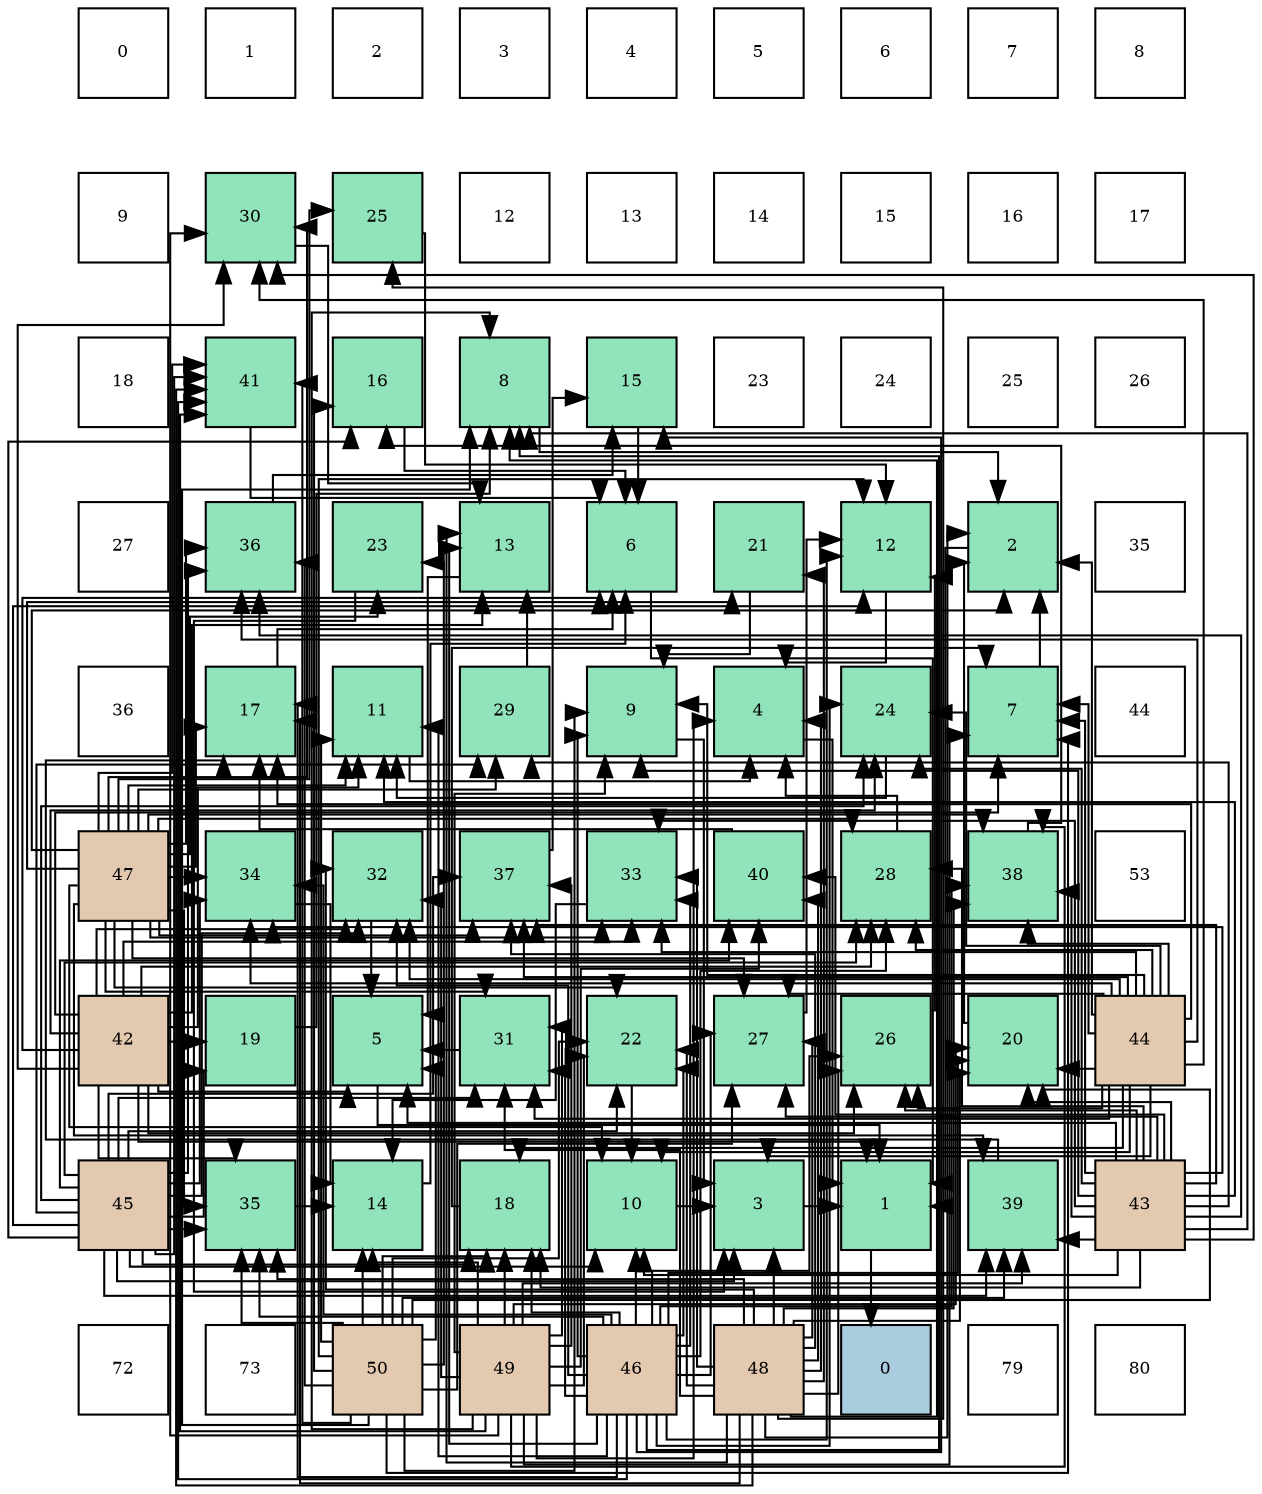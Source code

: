 digraph layout{
 rankdir=TB;
 splines=ortho;
 node [style=filled shape=square fixedsize=true width=0.6];
0[label="0", fontsize=8, fillcolor="#ffffff"];
1[label="1", fontsize=8, fillcolor="#ffffff"];
2[label="2", fontsize=8, fillcolor="#ffffff"];
3[label="3", fontsize=8, fillcolor="#ffffff"];
4[label="4", fontsize=8, fillcolor="#ffffff"];
5[label="5", fontsize=8, fillcolor="#ffffff"];
6[label="6", fontsize=8, fillcolor="#ffffff"];
7[label="7", fontsize=8, fillcolor="#ffffff"];
8[label="8", fontsize=8, fillcolor="#ffffff"];
9[label="9", fontsize=8, fillcolor="#ffffff"];
10[label="30", fontsize=8, fillcolor="#91e3bb"];
11[label="25", fontsize=8, fillcolor="#91e3bb"];
12[label="12", fontsize=8, fillcolor="#ffffff"];
13[label="13", fontsize=8, fillcolor="#ffffff"];
14[label="14", fontsize=8, fillcolor="#ffffff"];
15[label="15", fontsize=8, fillcolor="#ffffff"];
16[label="16", fontsize=8, fillcolor="#ffffff"];
17[label="17", fontsize=8, fillcolor="#ffffff"];
18[label="18", fontsize=8, fillcolor="#ffffff"];
19[label="41", fontsize=8, fillcolor="#91e3bb"];
20[label="16", fontsize=8, fillcolor="#91e3bb"];
21[label="8", fontsize=8, fillcolor="#91e3bb"];
22[label="15", fontsize=8, fillcolor="#91e3bb"];
23[label="23", fontsize=8, fillcolor="#ffffff"];
24[label="24", fontsize=8, fillcolor="#ffffff"];
25[label="25", fontsize=8, fillcolor="#ffffff"];
26[label="26", fontsize=8, fillcolor="#ffffff"];
27[label="27", fontsize=8, fillcolor="#ffffff"];
28[label="36", fontsize=8, fillcolor="#91e3bb"];
29[label="23", fontsize=8, fillcolor="#91e3bb"];
30[label="13", fontsize=8, fillcolor="#91e3bb"];
31[label="6", fontsize=8, fillcolor="#91e3bb"];
32[label="21", fontsize=8, fillcolor="#91e3bb"];
33[label="12", fontsize=8, fillcolor="#91e3bb"];
34[label="2", fontsize=8, fillcolor="#91e3bb"];
35[label="35", fontsize=8, fillcolor="#ffffff"];
36[label="36", fontsize=8, fillcolor="#ffffff"];
37[label="17", fontsize=8, fillcolor="#91e3bb"];
38[label="11", fontsize=8, fillcolor="#91e3bb"];
39[label="29", fontsize=8, fillcolor="#91e3bb"];
40[label="9", fontsize=8, fillcolor="#91e3bb"];
41[label="4", fontsize=8, fillcolor="#91e3bb"];
42[label="24", fontsize=8, fillcolor="#91e3bb"];
43[label="7", fontsize=8, fillcolor="#91e3bb"];
44[label="44", fontsize=8, fillcolor="#ffffff"];
45[label="47", fontsize=8, fillcolor="#e3c9af"];
46[label="34", fontsize=8, fillcolor="#91e3bb"];
47[label="32", fontsize=8, fillcolor="#91e3bb"];
48[label="37", fontsize=8, fillcolor="#91e3bb"];
49[label="33", fontsize=8, fillcolor="#91e3bb"];
50[label="40", fontsize=8, fillcolor="#91e3bb"];
51[label="28", fontsize=8, fillcolor="#91e3bb"];
52[label="38", fontsize=8, fillcolor="#91e3bb"];
53[label="53", fontsize=8, fillcolor="#ffffff"];
54[label="42", fontsize=8, fillcolor="#e3c9af"];
55[label="19", fontsize=8, fillcolor="#91e3bb"];
56[label="5", fontsize=8, fillcolor="#91e3bb"];
57[label="31", fontsize=8, fillcolor="#91e3bb"];
58[label="22", fontsize=8, fillcolor="#91e3bb"];
59[label="27", fontsize=8, fillcolor="#91e3bb"];
60[label="26", fontsize=8, fillcolor="#91e3bb"];
61[label="20", fontsize=8, fillcolor="#91e3bb"];
62[label="44", fontsize=8, fillcolor="#e3c9af"];
63[label="45", fontsize=8, fillcolor="#e3c9af"];
64[label="35", fontsize=8, fillcolor="#91e3bb"];
65[label="14", fontsize=8, fillcolor="#91e3bb"];
66[label="18", fontsize=8, fillcolor="#91e3bb"];
67[label="10", fontsize=8, fillcolor="#91e3bb"];
68[label="3", fontsize=8, fillcolor="#91e3bb"];
69[label="1", fontsize=8, fillcolor="#91e3bb"];
70[label="39", fontsize=8, fillcolor="#91e3bb"];
71[label="43", fontsize=8, fillcolor="#e3c9af"];
72[label="72", fontsize=8, fillcolor="#ffffff"];
73[label="73", fontsize=8, fillcolor="#ffffff"];
74[label="50", fontsize=8, fillcolor="#e3c9af"];
75[label="49", fontsize=8, fillcolor="#e3c9af"];
76[label="46", fontsize=8, fillcolor="#e3c9af"];
77[label="48", fontsize=8, fillcolor="#e3c9af"];
78[label="0", fontsize=8, fillcolor="#a9ccde"];
79[label="79", fontsize=8, fillcolor="#ffffff"];
80[label="80", fontsize=8, fillcolor="#ffffff"];
edge [constraint=false, style=vis];69 -> 78;
34 -> 69;
68 -> 69;
41 -> 69;
56 -> 69;
31 -> 69;
43 -> 34;
21 -> 34;
40 -> 68;
67 -> 68;
38 -> 41;
33 -> 41;
30 -> 56;
65 -> 31;
22 -> 31;
20 -> 31;
37 -> 31;
66 -> 43;
55 -> 21;
61 -> 34;
32 -> 40;
58 -> 67;
29 -> 68;
42 -> 38;
11 -> 33;
60 -> 33;
59 -> 33;
51 -> 41;
39 -> 30;
10 -> 30;
57 -> 56;
47 -> 56;
49 -> 65;
46 -> 65;
64 -> 65;
28 -> 22;
48 -> 22;
52 -> 20;
70 -> 37;
50 -> 37;
19 -> 31;
54 -> 69;
54 -> 56;
54 -> 31;
54 -> 43;
54 -> 38;
54 -> 30;
54 -> 55;
54 -> 42;
54 -> 60;
54 -> 51;
54 -> 10;
54 -> 47;
54 -> 49;
54 -> 64;
71 -> 56;
71 -> 43;
71 -> 21;
71 -> 40;
71 -> 67;
71 -> 38;
71 -> 66;
71 -> 61;
71 -> 42;
71 -> 60;
71 -> 59;
71 -> 51;
71 -> 39;
71 -> 10;
71 -> 49;
71 -> 46;
71 -> 28;
71 -> 48;
71 -> 52;
71 -> 70;
71 -> 50;
62 -> 34;
62 -> 68;
62 -> 43;
62 -> 40;
62 -> 67;
62 -> 37;
62 -> 66;
62 -> 61;
62 -> 42;
62 -> 60;
62 -> 59;
62 -> 51;
62 -> 10;
62 -> 57;
62 -> 47;
62 -> 49;
62 -> 46;
62 -> 28;
62 -> 48;
62 -> 52;
63 -> 68;
63 -> 67;
63 -> 33;
63 -> 20;
63 -> 66;
63 -> 55;
63 -> 58;
63 -> 42;
63 -> 51;
63 -> 39;
63 -> 57;
63 -> 47;
63 -> 46;
63 -> 64;
63 -> 28;
63 -> 48;
63 -> 70;
63 -> 50;
63 -> 19;
76 -> 21;
76 -> 40;
76 -> 67;
76 -> 38;
76 -> 33;
76 -> 30;
76 -> 22;
76 -> 37;
76 -> 66;
76 -> 61;
76 -> 58;
76 -> 42;
76 -> 60;
76 -> 59;
76 -> 51;
76 -> 57;
76 -> 47;
76 -> 49;
76 -> 46;
76 -> 64;
76 -> 52;
76 -> 19;
45 -> 34;
45 -> 67;
45 -> 38;
45 -> 37;
45 -> 32;
45 -> 58;
45 -> 29;
45 -> 11;
45 -> 59;
45 -> 51;
45 -> 39;
45 -> 10;
45 -> 57;
45 -> 49;
45 -> 46;
45 -> 64;
45 -> 28;
45 -> 48;
45 -> 52;
45 -> 70;
45 -> 19;
77 -> 34;
77 -> 68;
77 -> 41;
77 -> 21;
77 -> 30;
77 -> 37;
77 -> 61;
77 -> 32;
77 -> 58;
77 -> 11;
77 -> 60;
77 -> 59;
77 -> 57;
77 -> 47;
77 -> 49;
77 -> 64;
77 -> 48;
77 -> 52;
77 -> 50;
77 -> 19;
75 -> 41;
75 -> 43;
75 -> 21;
75 -> 40;
75 -> 65;
75 -> 66;
75 -> 61;
75 -> 58;
75 -> 10;
75 -> 57;
75 -> 47;
75 -> 48;
75 -> 52;
75 -> 70;
75 -> 50;
75 -> 19;
74 -> 56;
74 -> 43;
74 -> 21;
74 -> 40;
74 -> 38;
74 -> 33;
74 -> 65;
74 -> 20;
74 -> 66;
74 -> 61;
74 -> 58;
74 -> 29;
74 -> 59;
74 -> 64;
74 -> 28;
74 -> 70;
74 -> 19;
edge [constraint=true, style=invis];
0 -> 9 -> 18 -> 27 -> 36 -> 45 -> 54 -> 63 -> 72;
1 -> 10 -> 19 -> 28 -> 37 -> 46 -> 55 -> 64 -> 73;
2 -> 11 -> 20 -> 29 -> 38 -> 47 -> 56 -> 65 -> 74;
3 -> 12 -> 21 -> 30 -> 39 -> 48 -> 57 -> 66 -> 75;
4 -> 13 -> 22 -> 31 -> 40 -> 49 -> 58 -> 67 -> 76;
5 -> 14 -> 23 -> 32 -> 41 -> 50 -> 59 -> 68 -> 77;
6 -> 15 -> 24 -> 33 -> 42 -> 51 -> 60 -> 69 -> 78;
7 -> 16 -> 25 -> 34 -> 43 -> 52 -> 61 -> 70 -> 79;
8 -> 17 -> 26 -> 35 -> 44 -> 53 -> 62 -> 71 -> 80;
rank = same {0 -> 1 -> 2 -> 3 -> 4 -> 5 -> 6 -> 7 -> 8};
rank = same {9 -> 10 -> 11 -> 12 -> 13 -> 14 -> 15 -> 16 -> 17};
rank = same {18 -> 19 -> 20 -> 21 -> 22 -> 23 -> 24 -> 25 -> 26};
rank = same {27 -> 28 -> 29 -> 30 -> 31 -> 32 -> 33 -> 34 -> 35};
rank = same {36 -> 37 -> 38 -> 39 -> 40 -> 41 -> 42 -> 43 -> 44};
rank = same {45 -> 46 -> 47 -> 48 -> 49 -> 50 -> 51 -> 52 -> 53};
rank = same {54 -> 55 -> 56 -> 57 -> 58 -> 59 -> 60 -> 61 -> 62};
rank = same {63 -> 64 -> 65 -> 66 -> 67 -> 68 -> 69 -> 70 -> 71};
rank = same {72 -> 73 -> 74 -> 75 -> 76 -> 77 -> 78 -> 79 -> 80};
}